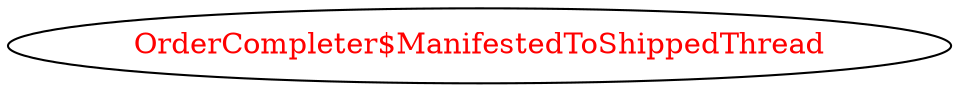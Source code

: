 digraph dependencyGraph {
 concentrate=true;
 ranksep="2.0";
 rankdir="LR"; 
 splines="ortho";
"OrderCompleter$ManifestedToShippedThread" [fontcolor="red"];
}